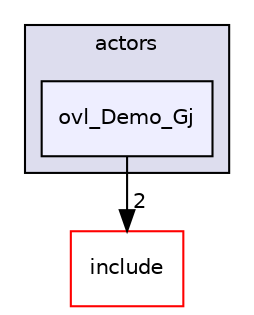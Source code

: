 digraph "src/overlays/actors/ovl_Demo_Gj" {
  compound=true
  node [ fontsize="10", fontname="Helvetica"];
  edge [ labelfontsize="10", labelfontname="Helvetica"];
  subgraph clusterdir_e93473484be31ce7bcb356bd643a22f8 {
    graph [ bgcolor="#ddddee", pencolor="black", label="actors" fontname="Helvetica", fontsize="10", URL="dir_e93473484be31ce7bcb356bd643a22f8.html"]
  dir_4fa180848716a66ebaa91ed4d5891fa1 [shape=box, label="ovl_Demo_Gj", style="filled", fillcolor="#eeeeff", pencolor="black", URL="dir_4fa180848716a66ebaa91ed4d5891fa1.html"];
  }
  dir_d44c64559bbebec7f509842c48db8b23 [shape=box label="include" fillcolor="white" style="filled" color="red" URL="dir_d44c64559bbebec7f509842c48db8b23.html"];
  dir_4fa180848716a66ebaa91ed4d5891fa1->dir_d44c64559bbebec7f509842c48db8b23 [headlabel="2", labeldistance=1.5 headhref="dir_000156_000000.html"];
}
